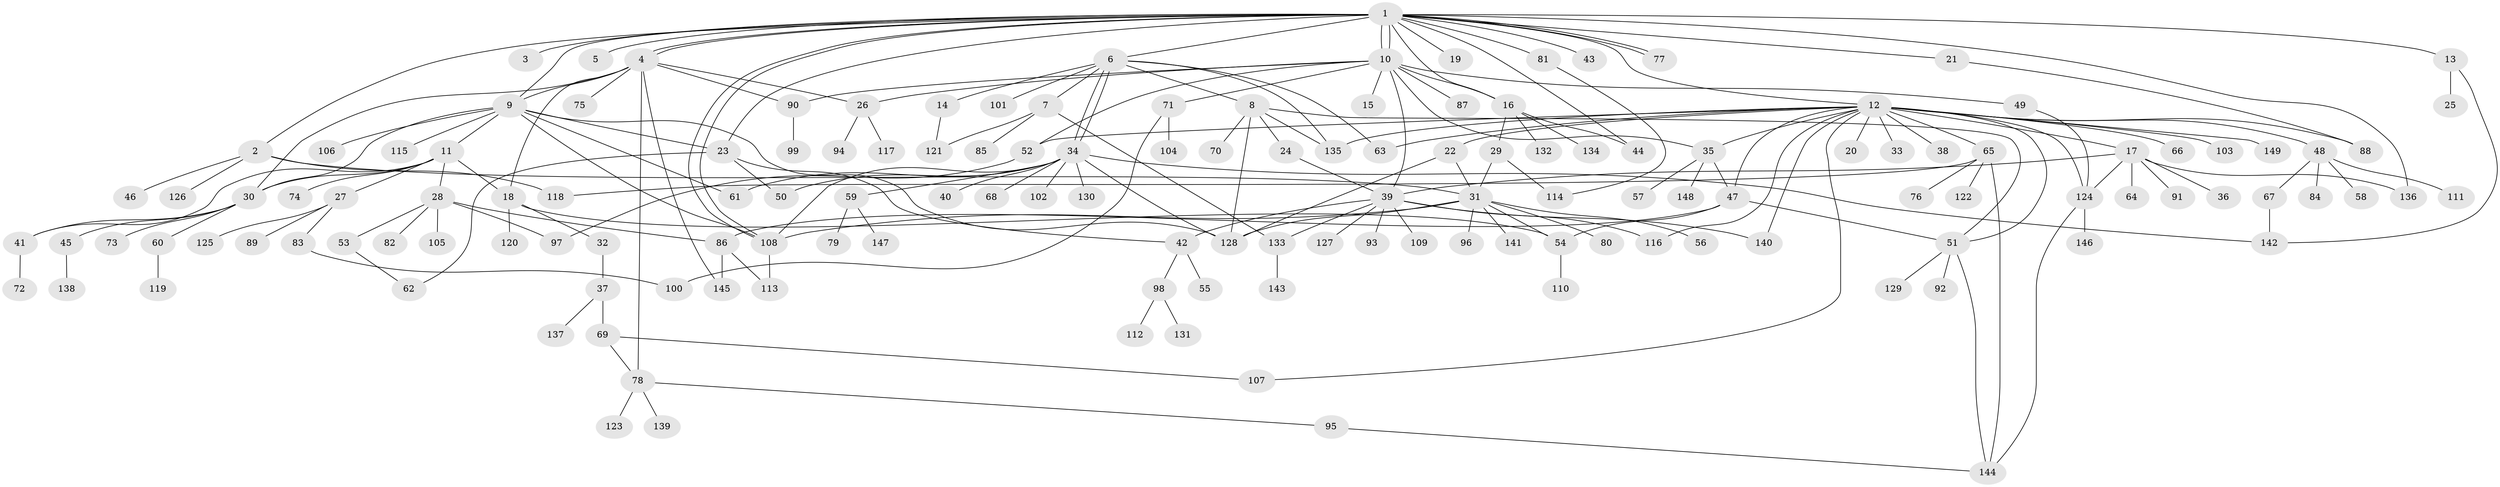 // coarse degree distribution, {21: 0.017857142857142856, 4: 0.03571428571428571, 1: 0.48214285714285715, 9: 0.026785714285714284, 5: 0.08035714285714286, 11: 0.017857142857142856, 2: 0.23214285714285715, 15: 0.008928571428571428, 10: 0.008928571428571428, 3: 0.05357142857142857, 7: 0.017857142857142856, 13: 0.008928571428571428, 8: 0.008928571428571428}
// Generated by graph-tools (version 1.1) at 2025/41/03/06/25 10:41:45]
// undirected, 149 vertices, 210 edges
graph export_dot {
graph [start="1"]
  node [color=gray90,style=filled];
  1;
  2;
  3;
  4;
  5;
  6;
  7;
  8;
  9;
  10;
  11;
  12;
  13;
  14;
  15;
  16;
  17;
  18;
  19;
  20;
  21;
  22;
  23;
  24;
  25;
  26;
  27;
  28;
  29;
  30;
  31;
  32;
  33;
  34;
  35;
  36;
  37;
  38;
  39;
  40;
  41;
  42;
  43;
  44;
  45;
  46;
  47;
  48;
  49;
  50;
  51;
  52;
  53;
  54;
  55;
  56;
  57;
  58;
  59;
  60;
  61;
  62;
  63;
  64;
  65;
  66;
  67;
  68;
  69;
  70;
  71;
  72;
  73;
  74;
  75;
  76;
  77;
  78;
  79;
  80;
  81;
  82;
  83;
  84;
  85;
  86;
  87;
  88;
  89;
  90;
  91;
  92;
  93;
  94;
  95;
  96;
  97;
  98;
  99;
  100;
  101;
  102;
  103;
  104;
  105;
  106;
  107;
  108;
  109;
  110;
  111;
  112;
  113;
  114;
  115;
  116;
  117;
  118;
  119;
  120;
  121;
  122;
  123;
  124;
  125;
  126;
  127;
  128;
  129;
  130;
  131;
  132;
  133;
  134;
  135;
  136;
  137;
  138;
  139;
  140;
  141;
  142;
  143;
  144;
  145;
  146;
  147;
  148;
  149;
  1 -- 2;
  1 -- 3;
  1 -- 4;
  1 -- 4;
  1 -- 5;
  1 -- 6;
  1 -- 9;
  1 -- 10;
  1 -- 10;
  1 -- 12;
  1 -- 13;
  1 -- 16;
  1 -- 19;
  1 -- 21;
  1 -- 23;
  1 -- 43;
  1 -- 44;
  1 -- 77;
  1 -- 77;
  1 -- 81;
  1 -- 108;
  1 -- 108;
  1 -- 136;
  2 -- 31;
  2 -- 46;
  2 -- 118;
  2 -- 126;
  4 -- 9;
  4 -- 18;
  4 -- 26;
  4 -- 30;
  4 -- 75;
  4 -- 78;
  4 -- 90;
  4 -- 145;
  6 -- 7;
  6 -- 8;
  6 -- 14;
  6 -- 34;
  6 -- 34;
  6 -- 63;
  6 -- 101;
  6 -- 135;
  7 -- 85;
  7 -- 121;
  7 -- 133;
  8 -- 24;
  8 -- 51;
  8 -- 70;
  8 -- 128;
  8 -- 135;
  9 -- 11;
  9 -- 23;
  9 -- 30;
  9 -- 61;
  9 -- 106;
  9 -- 108;
  9 -- 115;
  9 -- 128;
  10 -- 15;
  10 -- 16;
  10 -- 26;
  10 -- 35;
  10 -- 39;
  10 -- 49;
  10 -- 52;
  10 -- 71;
  10 -- 87;
  10 -- 90;
  11 -- 18;
  11 -- 27;
  11 -- 28;
  11 -- 30;
  11 -- 41;
  11 -- 74;
  12 -- 17;
  12 -- 20;
  12 -- 22;
  12 -- 33;
  12 -- 35;
  12 -- 38;
  12 -- 47;
  12 -- 48;
  12 -- 51;
  12 -- 52;
  12 -- 63;
  12 -- 65;
  12 -- 66;
  12 -- 88;
  12 -- 103;
  12 -- 107;
  12 -- 116;
  12 -- 124;
  12 -- 135;
  12 -- 140;
  12 -- 149;
  13 -- 25;
  13 -- 142;
  14 -- 121;
  16 -- 29;
  16 -- 44;
  16 -- 132;
  16 -- 134;
  17 -- 36;
  17 -- 39;
  17 -- 64;
  17 -- 91;
  17 -- 124;
  17 -- 136;
  18 -- 32;
  18 -- 54;
  18 -- 120;
  21 -- 88;
  22 -- 31;
  22 -- 128;
  23 -- 42;
  23 -- 50;
  23 -- 62;
  24 -- 39;
  26 -- 94;
  26 -- 117;
  27 -- 83;
  27 -- 89;
  27 -- 125;
  28 -- 53;
  28 -- 82;
  28 -- 86;
  28 -- 97;
  28 -- 105;
  29 -- 31;
  29 -- 114;
  30 -- 41;
  30 -- 45;
  30 -- 60;
  30 -- 73;
  31 -- 54;
  31 -- 56;
  31 -- 80;
  31 -- 96;
  31 -- 108;
  31 -- 128;
  31 -- 141;
  32 -- 37;
  34 -- 40;
  34 -- 50;
  34 -- 59;
  34 -- 61;
  34 -- 68;
  34 -- 102;
  34 -- 108;
  34 -- 128;
  34 -- 130;
  34 -- 142;
  35 -- 47;
  35 -- 57;
  35 -- 148;
  37 -- 69;
  37 -- 137;
  39 -- 42;
  39 -- 93;
  39 -- 109;
  39 -- 116;
  39 -- 127;
  39 -- 133;
  39 -- 140;
  41 -- 72;
  42 -- 55;
  42 -- 98;
  45 -- 138;
  47 -- 51;
  47 -- 54;
  47 -- 86;
  48 -- 58;
  48 -- 67;
  48 -- 84;
  48 -- 111;
  49 -- 124;
  51 -- 92;
  51 -- 129;
  51 -- 144;
  52 -- 97;
  53 -- 62;
  54 -- 110;
  59 -- 79;
  59 -- 147;
  60 -- 119;
  65 -- 76;
  65 -- 118;
  65 -- 122;
  65 -- 144;
  67 -- 142;
  69 -- 78;
  69 -- 107;
  71 -- 100;
  71 -- 104;
  78 -- 95;
  78 -- 123;
  78 -- 139;
  81 -- 114;
  83 -- 100;
  86 -- 113;
  86 -- 145;
  90 -- 99;
  95 -- 144;
  98 -- 112;
  98 -- 131;
  108 -- 113;
  124 -- 144;
  124 -- 146;
  133 -- 143;
}
